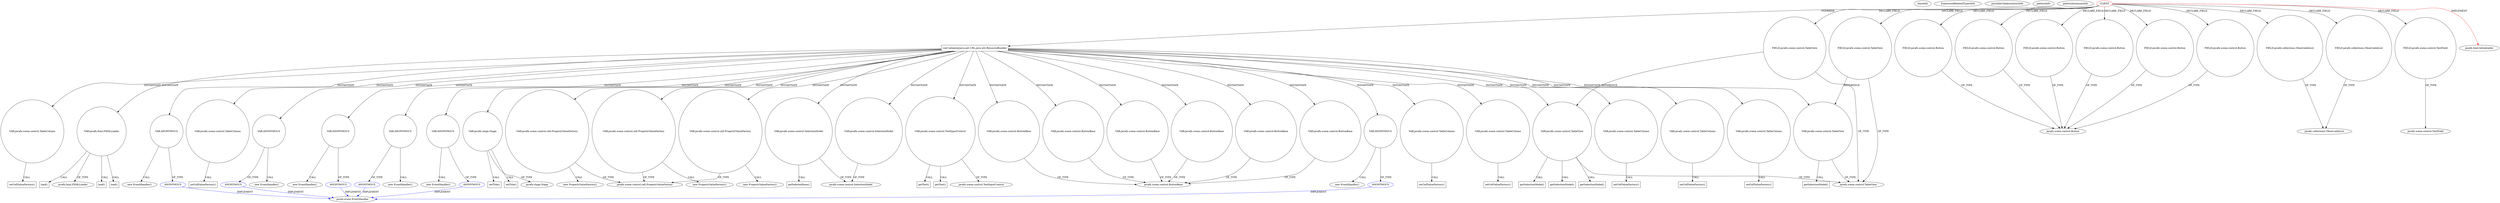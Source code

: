 digraph {
baseInfo[graphId=1644,category="pattern",isAnonymous=false,possibleRelation=true]
frameworkRelatedTypesInfo[0="javafx.fxml.Initializable"]
possibleCollaborationsInfo[0="1644~INSTANTIATION-OVERRIDING_METHOD_DECLARATION-~javafx.fxml.Initializable ~javafx.event.EventHandler ~false~true",1="1644~INSTANTIATION-OVERRIDING_METHOD_DECLARATION-~javafx.fxml.Initializable ~javafx.event.EventHandler ~false~true",2="1644~INSTANTIATION-OVERRIDING_METHOD_DECLARATION-~javafx.fxml.Initializable ~javafx.event.EventHandler ~false~true",3="1644~INSTANTIATION-OVERRIDING_METHOD_DECLARATION-~javafx.fxml.Initializable ~javafx.event.EventHandler ~false~true",4="1644~INSTANTIATION-OVERRIDING_METHOD_DECLARATION-~javafx.fxml.Initializable ~javafx.event.EventHandler ~false~true",5="1644~INSTANTIATION-OVERRIDING_METHOD_DECLARATION-~javafx.fxml.Initializable ~javafx.event.EventHandler ~false~true"]
patternInfo[frequency=2.0,patternRootClient=0]
patternInstancesInfo[0="diogocs1-FPessoais~/diogocs1-FPessoais/FPessoais-master/FinancasPessoais/src/app/controllers/HomeController.java~HomeController~2490",1="crosswords-testEnvironment~/crosswords-testEnvironment/testEnvironment-master/src/GUI/MainController.java~MainController~2315"]
86[label="javafx.scene.control.cell.PropertyValueFactory",vertexType="FRAMEWORK_CLASS_TYPE",isFrameworkType=false]
91[label="VAR:javafx.scene.control.cell.PropertyValueFactory",vertexType="VARIABLE_EXPRESION",isFrameworkType=false,shape=circle]
54[label="void initialize(java.net.URL,java.util.ResourceBundle)",vertexType="OVERRIDING_METHOD_DECLARATION",isFrameworkType=false,shape=box]
0[label="CLIENT",vertexType="ROOT_CLIENT_CLASS_DECLARATION",isFrameworkType=false,color=red]
38[label="FIELD:javafx.scene.control.Button",vertexType="FIELD_DECLARATION",isFrameworkType=false,shape=circle]
14[label="FIELD:javafx.scene.control.Button",vertexType="FIELD_DECLARATION",isFrameworkType=false,shape=circle]
2[label="FIELD:javafx.scene.control.Button",vertexType="FIELD_DECLARATION",isFrameworkType=false,shape=circle]
32[label="FIELD:javafx.scene.control.Button",vertexType="FIELD_DECLARATION",isFrameworkType=false,shape=circle]
44[label="FIELD:javafx.scene.control.Button",vertexType="FIELD_DECLARATION",isFrameworkType=false,shape=circle]
16[label="FIELD:javafx.scene.control.Button",vertexType="FIELD_DECLARATION",isFrameworkType=false,shape=circle]
12[label="FIELD:javafx.collections.ObservableList",vertexType="FIELD_DECLARATION",isFrameworkType=false,shape=circle]
13[label="javafx.collections.ObservableList",vertexType="FRAMEWORK_INTERFACE_TYPE",isFrameworkType=false]
34[label="FIELD:javafx.collections.ObservableList",vertexType="FIELD_DECLARATION",isFrameworkType=false,shape=circle]
301[label="VAR:javafx.scene.control.SelectionModel",vertexType="VARIABLE_EXPRESION",isFrameworkType=false,shape=circle]
302[label="getSelectedItem()",vertexType="INSIDE_CALL",isFrameworkType=false,shape=box]
116[label="javafx.scene.control.SelectionModel",vertexType="FRAMEWORK_CLASS_TYPE",isFrameworkType=false]
114[label="VAR:javafx.scene.control.SelectionModel",vertexType="VARIABLE_EXPRESION",isFrameworkType=false,shape=circle]
90[label="new PropertyValueFactory()",vertexType="CONSTRUCTOR_CALL",isFrameworkType=false]
276[label="VAR:javafx.scene.control.TextInputControl",vertexType="VARIABLE_EXPRESION",isFrameworkType=false,shape=circle]
230[label="VAR:javafx.scene.control.ButtonBase",vertexType="VARIABLE_EXPRESION",isFrameworkType=false,shape=circle]
109[label="javafx.scene.control.ButtonBase",vertexType="FRAMEWORK_CLASS_TYPE",isFrameworkType=false]
244[label="VAR:javafx.scene.control.ButtonBase",vertexType="VARIABLE_EXPRESION",isFrameworkType=false,shape=circle]
192[label="VAR:javafx.scene.control.ButtonBase",vertexType="VARIABLE_EXPRESION",isFrameworkType=false,shape=circle]
107[label="VAR:javafx.scene.control.ButtonBase",vertexType="VARIABLE_EXPRESION",isFrameworkType=false,shape=circle]
219[label="VAR:javafx.scene.control.ButtonBase",vertexType="VARIABLE_EXPRESION",isFrameworkType=false,shape=circle]
294[label="VAR:javafx.scene.control.ButtonBase",vertexType="VARIABLE_EXPRESION",isFrameworkType=false,shape=circle]
3[label="javafx.scene.control.Button",vertexType="FRAMEWORK_CLASS_TYPE",isFrameworkType=false]
218[label="javafx.scene.control.TextInputControl",vertexType="FRAMEWORK_CLASS_TYPE",isFrameworkType=false]
50[label="FIELD:javafx.scene.control.TextField",vertexType="FIELD_DECLARATION",isFrameworkType=false,shape=circle]
85[label="VAR:javafx.scene.control.cell.PropertyValueFactory",vertexType="VARIABLE_EXPRESION",isFrameworkType=false,shape=circle]
84[label="new PropertyValueFactory()",vertexType="CONSTRUCTOR_CALL",isFrameworkType=false]
97[label="VAR:javafx.scene.control.cell.PropertyValueFactory",vertexType="VARIABLE_EXPRESION",isFrameworkType=false,shape=circle]
96[label="new PropertyValueFactory()",vertexType="CONSTRUCTOR_CALL",isFrameworkType=false]
277[label="getText()",vertexType="INSIDE_CALL",isFrameworkType=false,shape=box]
280[label="getText()",vertexType="INSIDE_CALL",isFrameworkType=false,shape=box]
223[label="VAR:ANONYMOUS",vertexType="VARIABLE_EXPRESION",isFrameworkType=false,shape=circle]
224[label="ANONYMOUS",vertexType="REFERENCE_ANONYMOUS_DECLARATION",isFrameworkType=false,color=blue]
222[label="new EventHandler()",vertexType="CONSTRUCTOR_CALL",isFrameworkType=false]
113[label="javafx.event.EventHandler",vertexType="FRAMEWORK_INTERFACE_TYPE",isFrameworkType=false]
249[label="ANONYMOUS",vertexType="REFERENCE_ANONYMOUS_DECLARATION",isFrameworkType=false,color=blue]
299[label="ANONYMOUS",vertexType="REFERENCE_ANONYMOUS_DECLARATION",isFrameworkType=false,color=blue]
197[label="ANONYMOUS",vertexType="REFERENCE_ANONYMOUS_DECLARATION",isFrameworkType=false,color=blue]
235[label="ANONYMOUS",vertexType="REFERENCE_ANONYMOUS_DECLARATION",isFrameworkType=false,color=blue]
112[label="ANONYMOUS",vertexType="REFERENCE_ANONYMOUS_DECLARATION",isFrameworkType=false,color=blue]
298[label="VAR:ANONYMOUS",vertexType="VARIABLE_EXPRESION",isFrameworkType=false,shape=circle]
297[label="new EventHandler()",vertexType="CONSTRUCTOR_CALL",isFrameworkType=false]
111[label="VAR:ANONYMOUS",vertexType="VARIABLE_EXPRESION",isFrameworkType=false,shape=circle]
110[label="new EventHandler()",vertexType="CONSTRUCTOR_CALL",isFrameworkType=false]
248[label="VAR:ANONYMOUS",vertexType="VARIABLE_EXPRESION",isFrameworkType=false,shape=circle]
247[label="new EventHandler()",vertexType="CONSTRUCTOR_CALL",isFrameworkType=false]
234[label="VAR:ANONYMOUS",vertexType="VARIABLE_EXPRESION",isFrameworkType=false,shape=circle]
233[label="new EventHandler()",vertexType="CONSTRUCTOR_CALL",isFrameworkType=false]
196[label="VAR:ANONYMOUS",vertexType="VARIABLE_EXPRESION",isFrameworkType=false,shape=circle]
195[label="new EventHandler()",vertexType="CONSTRUCTOR_CALL",isFrameworkType=false]
1[label="javafx.fxml.Initializable",vertexType="FRAMEWORK_INTERFACE_TYPE",isFrameworkType=false]
120[label="VAR:javafx.stage.Stage",vertexType="VARIABLE_EXPRESION",isFrameworkType=false,shape=circle]
284[label="setTitle()",vertexType="INSIDE_CALL",isFrameworkType=false,shape=box]
181[label="setTitle()",vertexType="INSIDE_CALL",isFrameworkType=false,shape=box]
121[label="javafx.stage.Stage",vertexType="FRAMEWORK_CLASS_TYPE",isFrameworkType=false]
9[label="javafx.scene.control.TextField",vertexType="FRAMEWORK_CLASS_TYPE",isFrameworkType=false]
102[label="VAR:javafx.scene.control.TableView",vertexType="VARIABLE_EXPRESION",isFrameworkType=false,shape=circle]
305[label="getSelectionModel()",vertexType="INSIDE_CALL",isFrameworkType=false,shape=box]
118[label="getSelectionModel()",vertexType="INSIDE_CALL",isFrameworkType=false,shape=box]
103[label="getSelectionModel()",vertexType="INSIDE_CALL",isFrameworkType=false,shape=box]
10[label="FIELD:javafx.scene.control.TableView",vertexType="FIELD_DECLARATION",isFrameworkType=false,shape=circle]
30[label="FIELD:javafx.scene.control.TableView",vertexType="FIELD_DECLARATION",isFrameworkType=false,shape=circle]
78[label="VAR:javafx.scene.control.TableColumn",vertexType="VARIABLE_EXPRESION",isFrameworkType=false,shape=circle]
58[label="VAR:javafx.scene.control.TableColumn",vertexType="VARIABLE_EXPRESION",isFrameworkType=false,shape=circle]
81[label="VAR:javafx.scene.control.TableColumn",vertexType="VARIABLE_EXPRESION",isFrameworkType=false,shape=circle]
55[label="VAR:javafx.scene.control.TableColumn",vertexType="VARIABLE_EXPRESION",isFrameworkType=false,shape=circle]
87[label="VAR:javafx.scene.control.TableColumn",vertexType="VARIABLE_EXPRESION",isFrameworkType=false,shape=circle]
61[label="VAR:javafx.scene.control.TableColumn",vertexType="VARIABLE_EXPRESION",isFrameworkType=false,shape=circle]
75[label="VAR:javafx.scene.control.TableColumn",vertexType="VARIABLE_EXPRESION",isFrameworkType=false,shape=circle]
182[label="VAR:javafx.fxml.FXMLLoader",vertexType="VARIABLE_EXPRESION",isFrameworkType=false,shape=circle]
184[label="javafx.fxml.FXMLLoader",vertexType="FRAMEWORK_CLASS_TYPE",isFrameworkType=false]
11[label="javafx.scene.control.TableView",vertexType="FRAMEWORK_CLASS_TYPE",isFrameworkType=false]
183[label="load()",vertexType="INSIDE_CALL",isFrameworkType=false,shape=box]
286[label="load()",vertexType="INSIDE_CALL",isFrameworkType=false,shape=box]
311[label="load()",vertexType="INSIDE_CALL",isFrameworkType=false,shape=box]
82[label="setCellValueFactory()",vertexType="INSIDE_CALL",isFrameworkType=false,shape=box]
62[label="setCellValueFactory()",vertexType="INSIDE_CALL",isFrameworkType=false,shape=box]
79[label="setCellValueFactory()",vertexType="INSIDE_CALL",isFrameworkType=false,shape=box]
56[label="setCellValueFactory()",vertexType="INSIDE_CALL",isFrameworkType=false,shape=box]
88[label="setCellValueFactory()",vertexType="INSIDE_CALL",isFrameworkType=false,shape=box]
76[label="setCellValueFactory()",vertexType="INSIDE_CALL",isFrameworkType=false,shape=box]
59[label="setCellValueFactory()",vertexType="INSIDE_CALL",isFrameworkType=false,shape=box]
67[label="VAR:javafx.scene.control.TableView",vertexType="VARIABLE_EXPRESION",isFrameworkType=false,shape=circle]
261[label="getSelectionModel()",vertexType="INSIDE_CALL",isFrameworkType=false,shape=box]
219->109[label="OF_TYPE"]
276->277[label="CALL"]
54->244[label="INSTANTIATE"]
54->182[label="INSTANTIATE"]
91->90[label="CALL"]
91->86[label="OF_TYPE"]
54->111[label="INSTANTIATE"]
38->3[label="OF_TYPE"]
0->30[label="DECLARE_FIELD"]
299->113[label="IMPLEMENT",color=blue]
298->299[label="OF_TYPE"]
54->78[label="INSTANTIATE"]
54->223[label="INSTANTIATE"]
0->2[label="DECLARE_FIELD"]
0->34[label="DECLARE_FIELD"]
30->11[label="OF_TYPE"]
54->298[label="INSTANTIATE"]
54->102[label="INSTANTIATE"]
54->55[label="INSTANTIATE"]
111->110[label="CALL"]
81->82[label="CALL"]
223->222[label="CALL"]
249->113[label="IMPLEMENT",color=blue]
224->113[label="IMPLEMENT",color=blue]
54->85[label="INSTANTIATE"]
0->16[label="DECLARE_FIELD"]
244->109[label="OF_TYPE"]
0->12[label="DECLARE_FIELD"]
54->75[label="INSTANTIATE"]
32->3[label="OF_TYPE"]
85->86[label="OF_TYPE"]
120->121[label="OF_TYPE"]
67->11[label="OF_TYPE"]
196->197[label="OF_TYPE"]
54->219[label="INSTANTIATE"]
58->59[label="CALL"]
235->113[label="IMPLEMENT",color=blue]
54->81[label="INSTANTIATE"]
223->224[label="OF_TYPE"]
75->76[label="CALL"]
78->79[label="CALL"]
0->54[label="OVERRIDE"]
276->218[label="OF_TYPE"]
102->11[label="OF_TYPE"]
54->192[label="INSTANTIATE"]
54->61[label="INSTANTIATE"]
120->181[label="CALL"]
87->88[label="CALL"]
16->3[label="OF_TYPE"]
10->11[label="OF_TYPE"]
234->233[label="CALL"]
30->102[label="REFERENCE"]
248->249[label="OF_TYPE"]
301->302[label="CALL"]
112->113[label="IMPLEMENT",color=blue]
0->1[label="IMPLEMENT",color=red]
102->103[label="CALL"]
2->3[label="OF_TYPE"]
182->183[label="CALL"]
54->114[label="INSTANTIATE"]
120->284[label="CALL"]
85->84[label="CALL"]
114->116[label="OF_TYPE"]
97->96[label="CALL"]
61->62[label="CALL"]
54->107[label="INSTANTIATE"]
294->109[label="OF_TYPE"]
55->56[label="CALL"]
54->234[label="INSTANTIATE"]
54->196[label="INSTANTIATE"]
107->109[label="OF_TYPE"]
301->116[label="OF_TYPE"]
10->67[label="REFERENCE"]
192->109[label="OF_TYPE"]
102->305[label="CALL"]
54->97[label="INSTANTIATE"]
0->50[label="DECLARE_FIELD"]
12->13[label="OF_TYPE"]
0->32[label="DECLARE_FIELD"]
0->14[label="DECLARE_FIELD"]
54->58[label="INSTANTIATE"]
54->87[label="INSTANTIATE"]
14->3[label="OF_TYPE"]
111->112[label="OF_TYPE"]
54->276[label="INSTANTIATE"]
34->13[label="OF_TYPE"]
182->311[label="CALL"]
54->120[label="INSTANTIATE"]
50->9[label="OF_TYPE"]
230->109[label="OF_TYPE"]
54->294[label="INSTANTIATE"]
276->280[label="CALL"]
54->301[label="INSTANTIATE"]
248->247[label="CALL"]
182->286[label="CALL"]
196->195[label="CALL"]
234->235[label="OF_TYPE"]
44->3[label="OF_TYPE"]
54->67[label="INSTANTIATE"]
54->230[label="INSTANTIATE"]
0->10[label="DECLARE_FIELD"]
54->248[label="INSTANTIATE"]
97->86[label="OF_TYPE"]
182->184[label="OF_TYPE"]
197->113[label="IMPLEMENT",color=blue]
0->44[label="DECLARE_FIELD"]
54->91[label="INSTANTIATE"]
67->261[label="CALL"]
0->38[label="DECLARE_FIELD"]
298->297[label="CALL"]
102->118[label="CALL"]
}
